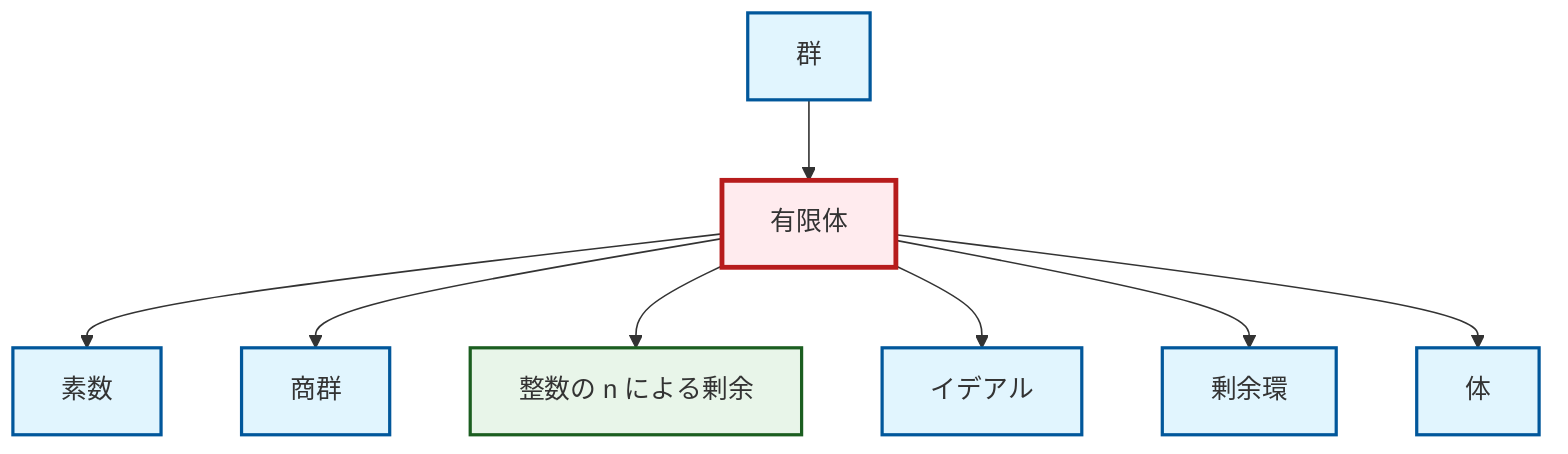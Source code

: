 graph TD
    classDef definition fill:#e1f5fe,stroke:#01579b,stroke-width:2px
    classDef theorem fill:#f3e5f5,stroke:#4a148c,stroke-width:2px
    classDef axiom fill:#fff3e0,stroke:#e65100,stroke-width:2px
    classDef example fill:#e8f5e9,stroke:#1b5e20,stroke-width:2px
    classDef current fill:#ffebee,stroke:#b71c1c,stroke-width:3px
    def-field["体"]:::definition
    ex-quotient-integers-mod-n["整数の n による剰余"]:::example
    def-prime["素数"]:::definition
    ex-finite-field["有限体"]:::example
    def-quotient-ring["剰余環"]:::definition
    def-quotient-group["商群"]:::definition
    def-ideal["イデアル"]:::definition
    def-group["群"]:::definition
    ex-finite-field --> def-prime
    ex-finite-field --> def-quotient-group
    ex-finite-field --> ex-quotient-integers-mod-n
    ex-finite-field --> def-ideal
    ex-finite-field --> def-quotient-ring
    ex-finite-field --> def-field
    def-group --> ex-finite-field
    class ex-finite-field current